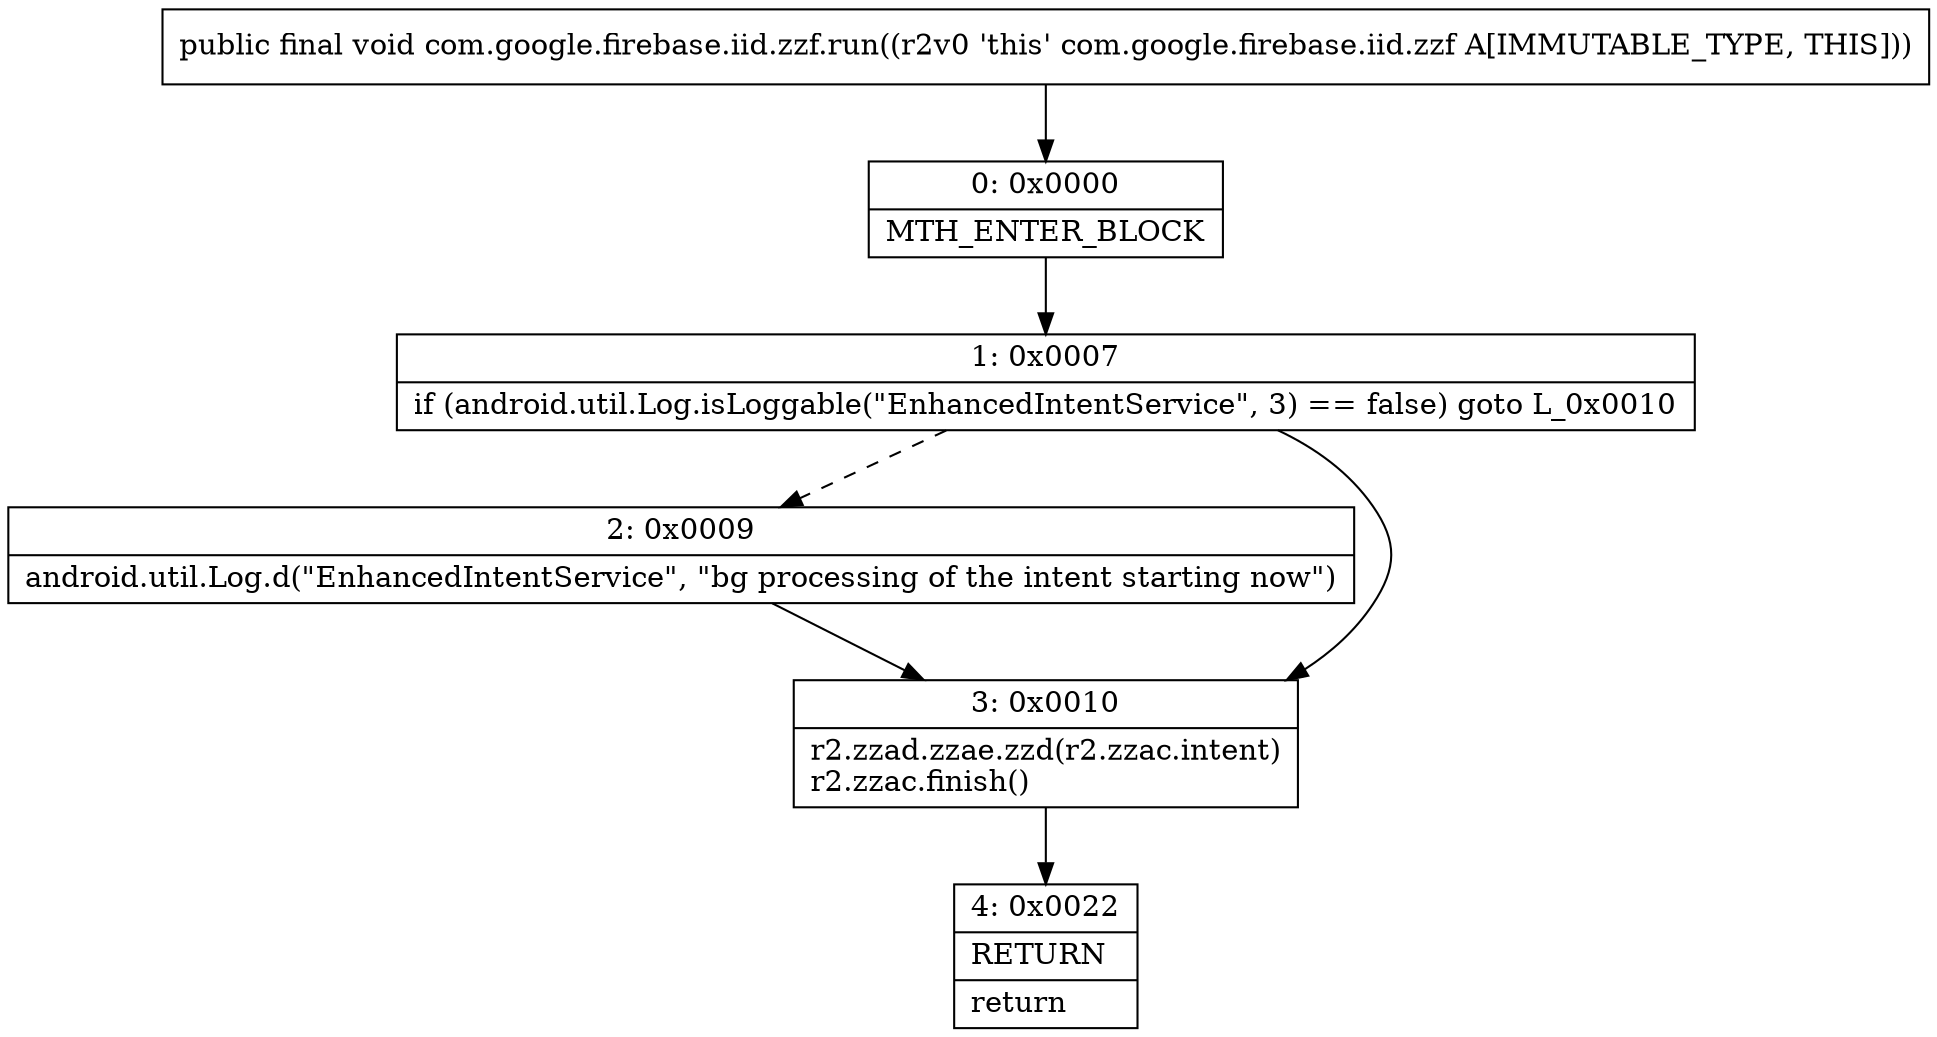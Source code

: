 digraph "CFG forcom.google.firebase.iid.zzf.run()V" {
Node_0 [shape=record,label="{0\:\ 0x0000|MTH_ENTER_BLOCK\l}"];
Node_1 [shape=record,label="{1\:\ 0x0007|if (android.util.Log.isLoggable(\"EnhancedIntentService\", 3) == false) goto L_0x0010\l}"];
Node_2 [shape=record,label="{2\:\ 0x0009|android.util.Log.d(\"EnhancedIntentService\", \"bg processing of the intent starting now\")\l}"];
Node_3 [shape=record,label="{3\:\ 0x0010|r2.zzad.zzae.zzd(r2.zzac.intent)\lr2.zzac.finish()\l}"];
Node_4 [shape=record,label="{4\:\ 0x0022|RETURN\l|return\l}"];
MethodNode[shape=record,label="{public final void com.google.firebase.iid.zzf.run((r2v0 'this' com.google.firebase.iid.zzf A[IMMUTABLE_TYPE, THIS])) }"];
MethodNode -> Node_0;
Node_0 -> Node_1;
Node_1 -> Node_2[style=dashed];
Node_1 -> Node_3;
Node_2 -> Node_3;
Node_3 -> Node_4;
}

